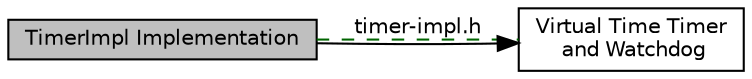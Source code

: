 digraph "TimerImpl Implementation"
{
  edge [fontname="Helvetica",fontsize="10",labelfontname="Helvetica",labelfontsize="10"];
  node [fontname="Helvetica",fontsize="10",shape=box];
  rankdir=LR;
  Node1 [label="TimerImpl Implementation",height=0.2,width=0.4,color="black", fillcolor="grey75", style="filled", fontcolor="black",tooltip=" "];
  Node2 [label="Virtual Time Timer\l and Watchdog",height=0.2,width=0.4,color="black", fillcolor="white", style="filled",URL="$group__timer.html",tooltip="The Timer and Watchdog objects both facilitate scheduling functions to execute a specified virtual ti..."];
  Node2->Node1 [shape=plaintext, dir="back", style="solid"];
  Node1->Node2 [shape=plaintext, label="timer-impl.h", color="darkgreen", dir="none", style="dashed"];
}
